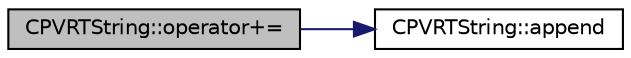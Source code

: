 digraph "CPVRTString::operator+="
{
  edge [fontname="Helvetica",fontsize="10",labelfontname="Helvetica",labelfontsize="10"];
  node [fontname="Helvetica",fontsize="10",shape=record];
  rankdir="LR";
  Node1 [label="CPVRTString::operator+=",height=0.2,width=0.4,color="black", fillcolor="grey75", style="filled", fontcolor="black"];
  Node1 -> Node2 [color="midnightblue",fontsize="10",style="solid"];
  Node2 [label="CPVRTString::append",height=0.2,width=0.4,color="black", fillcolor="white", style="filled",URL="$class_c_p_v_r_t_string.html#a78f7b9163685822b1c31b08649e7af68",tooltip="Appends a string. "];
}
